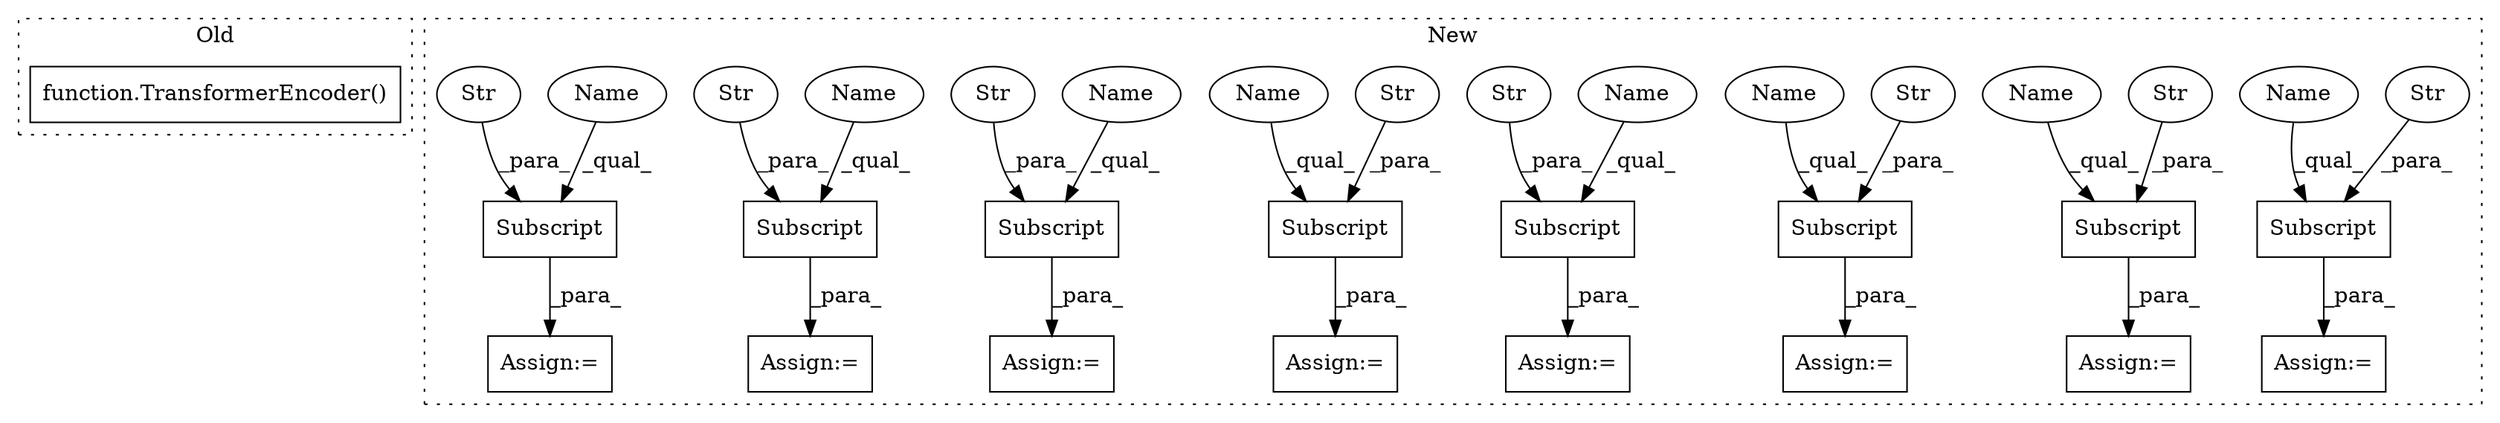 digraph G {
subgraph cluster0 {
1 [label="function.TransformerEncoder()" a="75" s="1501,1526" l="19,1" shape="box"];
label = "Old";
style="dotted";
}
subgraph cluster1 {
2 [label="Subscript" a="63" s="795,0" l="18,0" shape="box"];
3 [label="Subscript" a="63" s="1056,0" l="29,0" shape="box"];
4 [label="Str" a="66" s="802" l="10" shape="ellipse"];
5 [label="Subscript" a="63" s="1119,0" l="27,0" shape="box"];
6 [label="Str" a="66" s="1063" l="21" shape="ellipse"];
7 [label="Subscript" a="63" s="1439,0" l="16,0" shape="box"];
8 [label="Str" a="66" s="1446" l="8" shape="ellipse"];
9 [label="Str" a="66" s="1126" l="19" shape="ellipse"];
10 [label="Subscript" a="63" s="1394,0" l="22,0" shape="box"];
11 [label="Str" a="66" s="1401" l="14" shape="ellipse"];
12 [label="Assign:=" a="68" s="1436" l="3" shape="box"];
13 [label="Assign:=" a="68" s="1391" l="3" shape="box"];
14 [label="Assign:=" a="68" s="1116" l="3" shape="box"];
15 [label="Assign:=" a="68" s="1053" l="3" shape="box"];
16 [label="Assign:=" a="68" s="792" l="3" shape="box"];
17 [label="Subscript" a="63" s="837,0" l="17,0" shape="box"];
18 [label="Str" a="66" s="844" l="9" shape="ellipse"];
19 [label="Assign:=" a="68" s="834" l="3" shape="box"];
20 [label="Subscript" a="63" s="1224,0" l="24,0" shape="box"];
21 [label="Str" a="66" s="1231" l="16" shape="ellipse"];
22 [label="Subscript" a="63" s="1338,0" l="27,0" shape="box"];
23 [label="Str" a="66" s="1345" l="19" shape="ellipse"];
24 [label="Assign:=" a="68" s="1335" l="3" shape="box"];
25 [label="Assign:=" a="68" s="1221" l="3" shape="box"];
26 [label="Name" a="87" s="1439" l="6" shape="ellipse"];
27 [label="Name" a="87" s="1394" l="6" shape="ellipse"];
28 [label="Name" a="87" s="1224" l="6" shape="ellipse"];
29 [label="Name" a="87" s="1056" l="6" shape="ellipse"];
30 [label="Name" a="87" s="795" l="6" shape="ellipse"];
31 [label="Name" a="87" s="1338" l="6" shape="ellipse"];
32 [label="Name" a="87" s="837" l="6" shape="ellipse"];
33 [label="Name" a="87" s="1119" l="6" shape="ellipse"];
label = "New";
style="dotted";
}
2 -> 16 [label="_para_"];
3 -> 15 [label="_para_"];
4 -> 2 [label="_para_"];
5 -> 14 [label="_para_"];
6 -> 3 [label="_para_"];
7 -> 12 [label="_para_"];
8 -> 7 [label="_para_"];
9 -> 5 [label="_para_"];
10 -> 13 [label="_para_"];
11 -> 10 [label="_para_"];
17 -> 19 [label="_para_"];
18 -> 17 [label="_para_"];
20 -> 25 [label="_para_"];
21 -> 20 [label="_para_"];
22 -> 24 [label="_para_"];
23 -> 22 [label="_para_"];
26 -> 7 [label="_qual_"];
27 -> 10 [label="_qual_"];
28 -> 20 [label="_qual_"];
29 -> 3 [label="_qual_"];
30 -> 2 [label="_qual_"];
31 -> 22 [label="_qual_"];
32 -> 17 [label="_qual_"];
33 -> 5 [label="_qual_"];
}